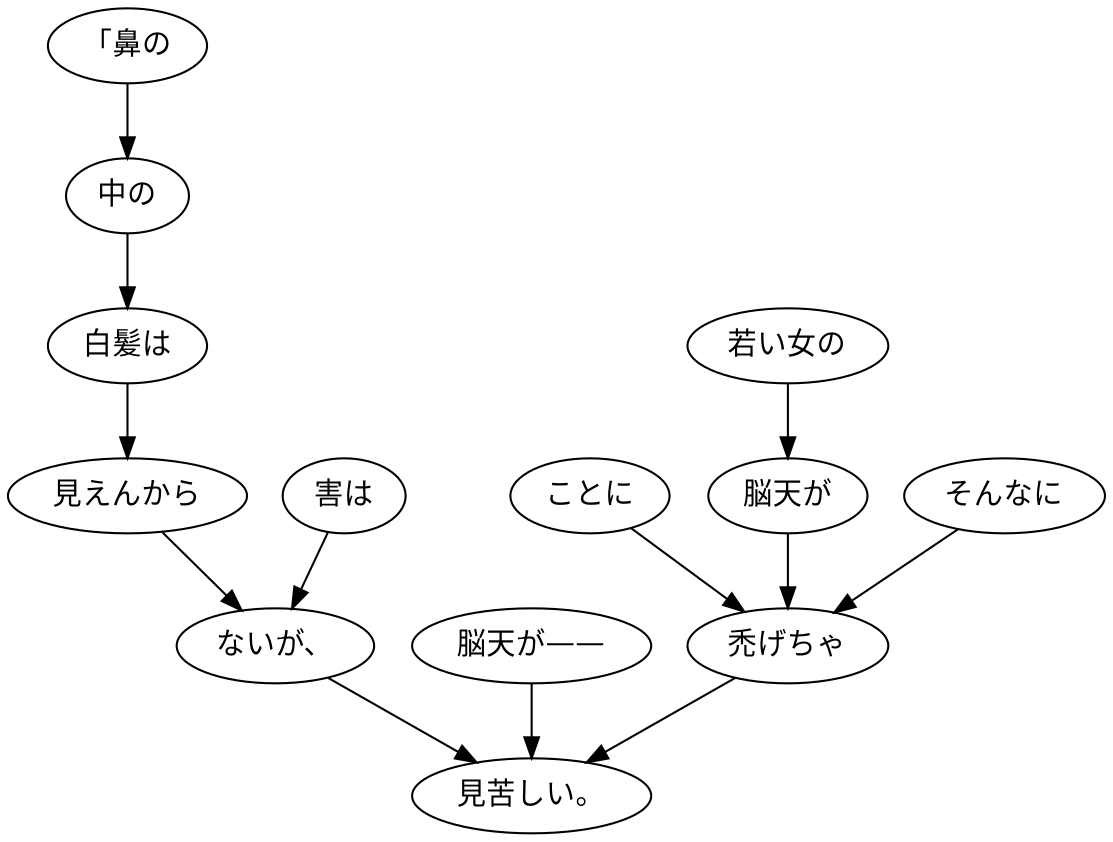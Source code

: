 digraph graph2256 {
	node0 [label="「鼻の"];
	node1 [label="中の"];
	node2 [label="白髪は"];
	node3 [label="見えんから"];
	node4 [label="害は"];
	node5 [label="ないが、"];
	node6 [label="脳天が——"];
	node7 [label="ことに"];
	node8 [label="若い女の"];
	node9 [label="脳天が"];
	node10 [label="そんなに"];
	node11 [label="禿げちゃ"];
	node12 [label="見苦しい。"];
	node0 -> node1;
	node1 -> node2;
	node2 -> node3;
	node3 -> node5;
	node4 -> node5;
	node5 -> node12;
	node6 -> node12;
	node7 -> node11;
	node8 -> node9;
	node9 -> node11;
	node10 -> node11;
	node11 -> node12;
}

